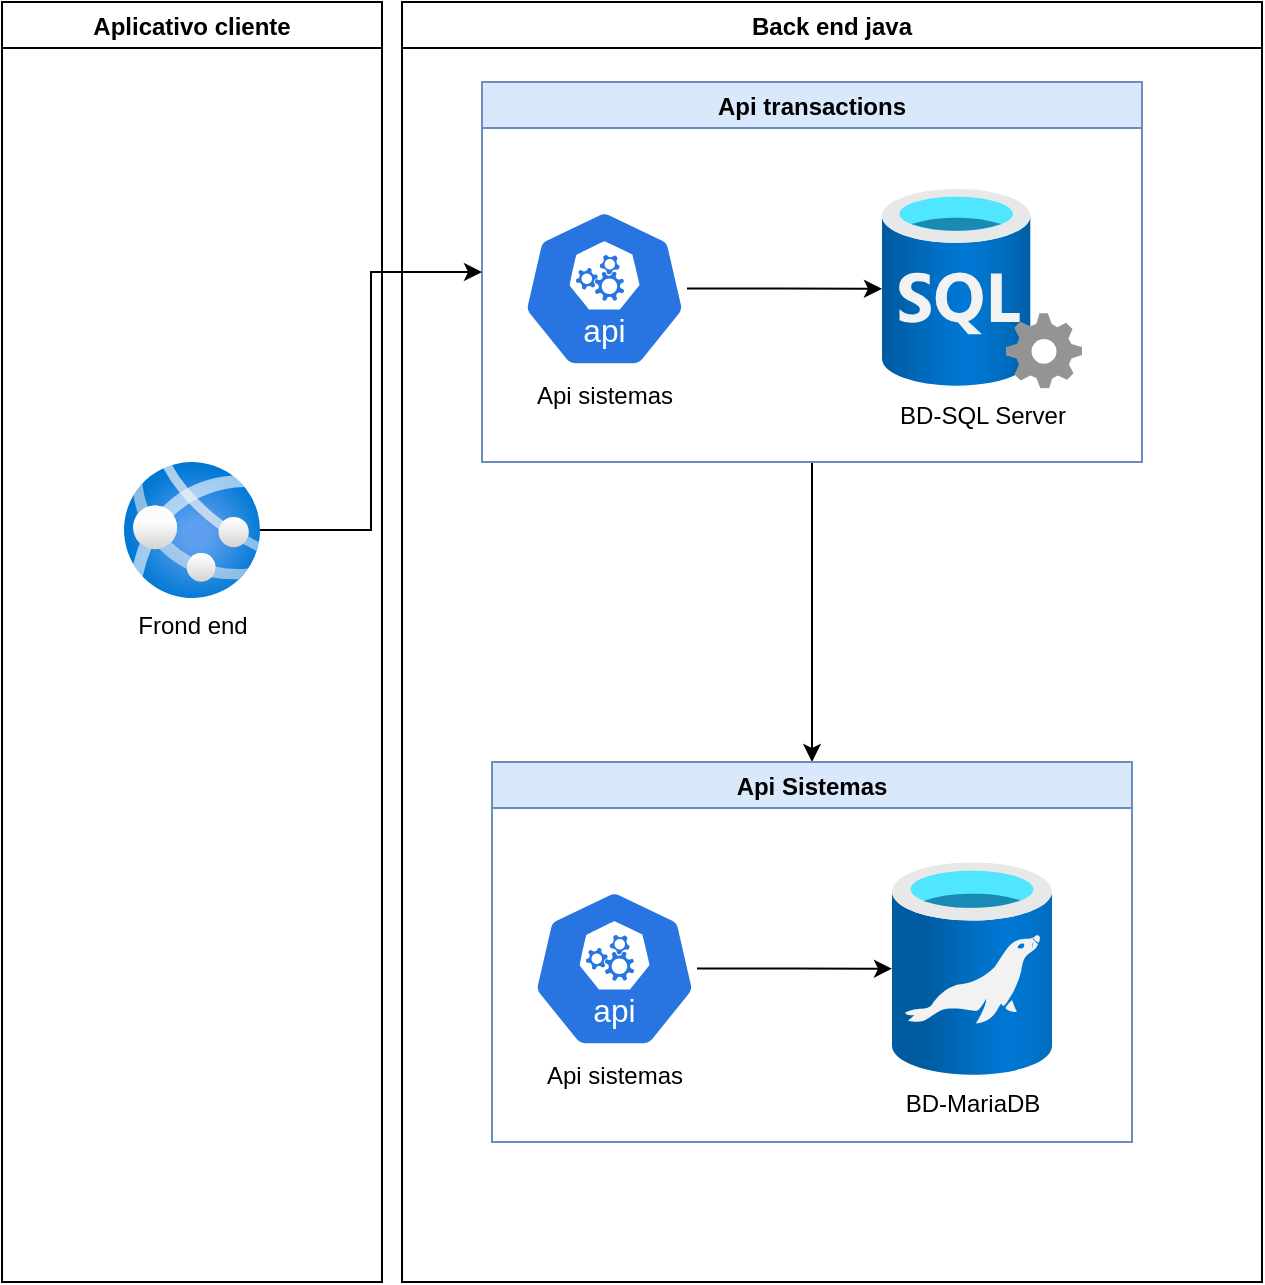 <mxfile version="24.6.1" type="device">
  <diagram name="Página-1" id="vAeQNCYL2JiFjGS2vpW8">
    <mxGraphModel dx="2074" dy="744" grid="1" gridSize="10" guides="1" tooltips="1" connect="1" arrows="1" fold="1" page="1" pageScale="1" pageWidth="827" pageHeight="1169" math="0" shadow="0">
      <root>
        <mxCell id="0" />
        <mxCell id="1" parent="0" />
        <mxCell id="dKHN_H-6lxje5Ji_AV-j-5" value="Aplicativo cliente" style="swimlane;" vertex="1" parent="1">
          <mxGeometry x="40" y="50" width="190" height="640" as="geometry" />
        </mxCell>
        <mxCell id="dKHN_H-6lxje5Ji_AV-j-15" value="Frond end" style="image;aspect=fixed;html=1;points=[];align=center;fontSize=12;image=img/lib/azure2/app_services/App_Services.svg;" vertex="1" parent="dKHN_H-6lxje5Ji_AV-j-5">
          <mxGeometry x="61" y="230" width="68" height="68" as="geometry" />
        </mxCell>
        <mxCell id="dKHN_H-6lxje5Ji_AV-j-6" value="Back end java" style="swimlane;startSize=23;" vertex="1" parent="1">
          <mxGeometry x="240" y="50" width="430" height="640" as="geometry" />
        </mxCell>
        <mxCell id="dKHN_H-6lxje5Ji_AV-j-18" style="edgeStyle=orthogonalEdgeStyle;rounded=0;orthogonalLoop=1;jettySize=auto;html=1;" edge="1" parent="dKHN_H-6lxje5Ji_AV-j-6" source="dKHN_H-6lxje5Ji_AV-j-11" target="dKHN_H-6lxje5Ji_AV-j-7">
          <mxGeometry relative="1" as="geometry" />
        </mxCell>
        <mxCell id="dKHN_H-6lxje5Ji_AV-j-11" value="Api transactions" style="swimlane;startSize=23;fillColor=#dae8fc;strokeColor=#6c8ebf;" vertex="1" parent="dKHN_H-6lxje5Ji_AV-j-6">
          <mxGeometry x="40" y="40" width="330" height="190" as="geometry" />
        </mxCell>
        <mxCell id="dKHN_H-6lxje5Ji_AV-j-12" style="edgeStyle=orthogonalEdgeStyle;rounded=0;orthogonalLoop=1;jettySize=auto;html=1;" edge="1" parent="dKHN_H-6lxje5Ji_AV-j-11" source="dKHN_H-6lxje5Ji_AV-j-13">
          <mxGeometry relative="1" as="geometry">
            <mxPoint x="200" y="103.4" as="targetPoint" />
          </mxGeometry>
        </mxCell>
        <mxCell id="dKHN_H-6lxje5Ji_AV-j-13" value="Api sistemas" style="aspect=fixed;sketch=0;html=1;dashed=0;whitespace=wrap;verticalLabelPosition=bottom;verticalAlign=top;fillColor=#2875E2;strokeColor=#ffffff;points=[[0.005,0.63,0],[0.1,0.2,0],[0.9,0.2,0],[0.5,0,0],[0.995,0.63,0],[0.72,0.99,0],[0.5,1,0],[0.28,0.99,0]];shape=mxgraph.kubernetes.icon2;kubernetesLabel=1;prIcon=api" vertex="1" parent="dKHN_H-6lxje5Ji_AV-j-11">
          <mxGeometry x="20" y="63.74" width="82.5" height="79.2" as="geometry" />
        </mxCell>
        <mxCell id="dKHN_H-6lxje5Ji_AV-j-16" value="BD-SQL Server" style="image;aspect=fixed;html=1;points=[];align=center;fontSize=12;image=img/lib/azure2/databases/SQL_Server.svg;" vertex="1" parent="dKHN_H-6lxje5Ji_AV-j-11">
          <mxGeometry x="200" y="53.34" width="100" height="100" as="geometry" />
        </mxCell>
        <mxCell id="dKHN_H-6lxje5Ji_AV-j-7" value="Api Sistemas" style="swimlane;startSize=23;fillColor=#dae8fc;strokeColor=#6c8ebf;" vertex="1" parent="dKHN_H-6lxje5Ji_AV-j-6">
          <mxGeometry x="45" y="380" width="320" height="190" as="geometry" />
        </mxCell>
        <mxCell id="dKHN_H-6lxje5Ji_AV-j-10" style="edgeStyle=orthogonalEdgeStyle;rounded=0;orthogonalLoop=1;jettySize=auto;html=1;" edge="1" parent="dKHN_H-6lxje5Ji_AV-j-7" source="dKHN_H-6lxje5Ji_AV-j-8" target="dKHN_H-6lxje5Ji_AV-j-9">
          <mxGeometry relative="1" as="geometry" />
        </mxCell>
        <mxCell id="dKHN_H-6lxje5Ji_AV-j-8" value="Api sistemas" style="aspect=fixed;sketch=0;html=1;dashed=0;whitespace=wrap;verticalLabelPosition=bottom;verticalAlign=top;fillColor=#2875E2;strokeColor=#ffffff;points=[[0.005,0.63,0],[0.1,0.2,0],[0.9,0.2,0],[0.5,0,0],[0.995,0.63,0],[0.72,0.99,0],[0.5,1,0],[0.28,0.99,0]];shape=mxgraph.kubernetes.icon2;kubernetesLabel=1;prIcon=api" vertex="1" parent="dKHN_H-6lxje5Ji_AV-j-7">
          <mxGeometry x="20" y="63.74" width="82.5" height="79.2" as="geometry" />
        </mxCell>
        <mxCell id="dKHN_H-6lxje5Ji_AV-j-9" value="BD-MariaDB" style="image;aspect=fixed;html=1;points=[];align=center;fontSize=12;image=img/lib/azure2/databases/Azure_Database_MariaDB_Server.svg;" vertex="1" parent="dKHN_H-6lxje5Ji_AV-j-7">
          <mxGeometry x="200" y="50.0" width="80" height="106.67" as="geometry" />
        </mxCell>
        <mxCell id="dKHN_H-6lxje5Ji_AV-j-19" style="edgeStyle=orthogonalEdgeStyle;rounded=0;orthogonalLoop=1;jettySize=auto;html=1;entryX=0;entryY=0.5;entryDx=0;entryDy=0;" edge="1" parent="1" source="dKHN_H-6lxje5Ji_AV-j-15" target="dKHN_H-6lxje5Ji_AV-j-11">
          <mxGeometry relative="1" as="geometry" />
        </mxCell>
      </root>
    </mxGraphModel>
  </diagram>
</mxfile>
